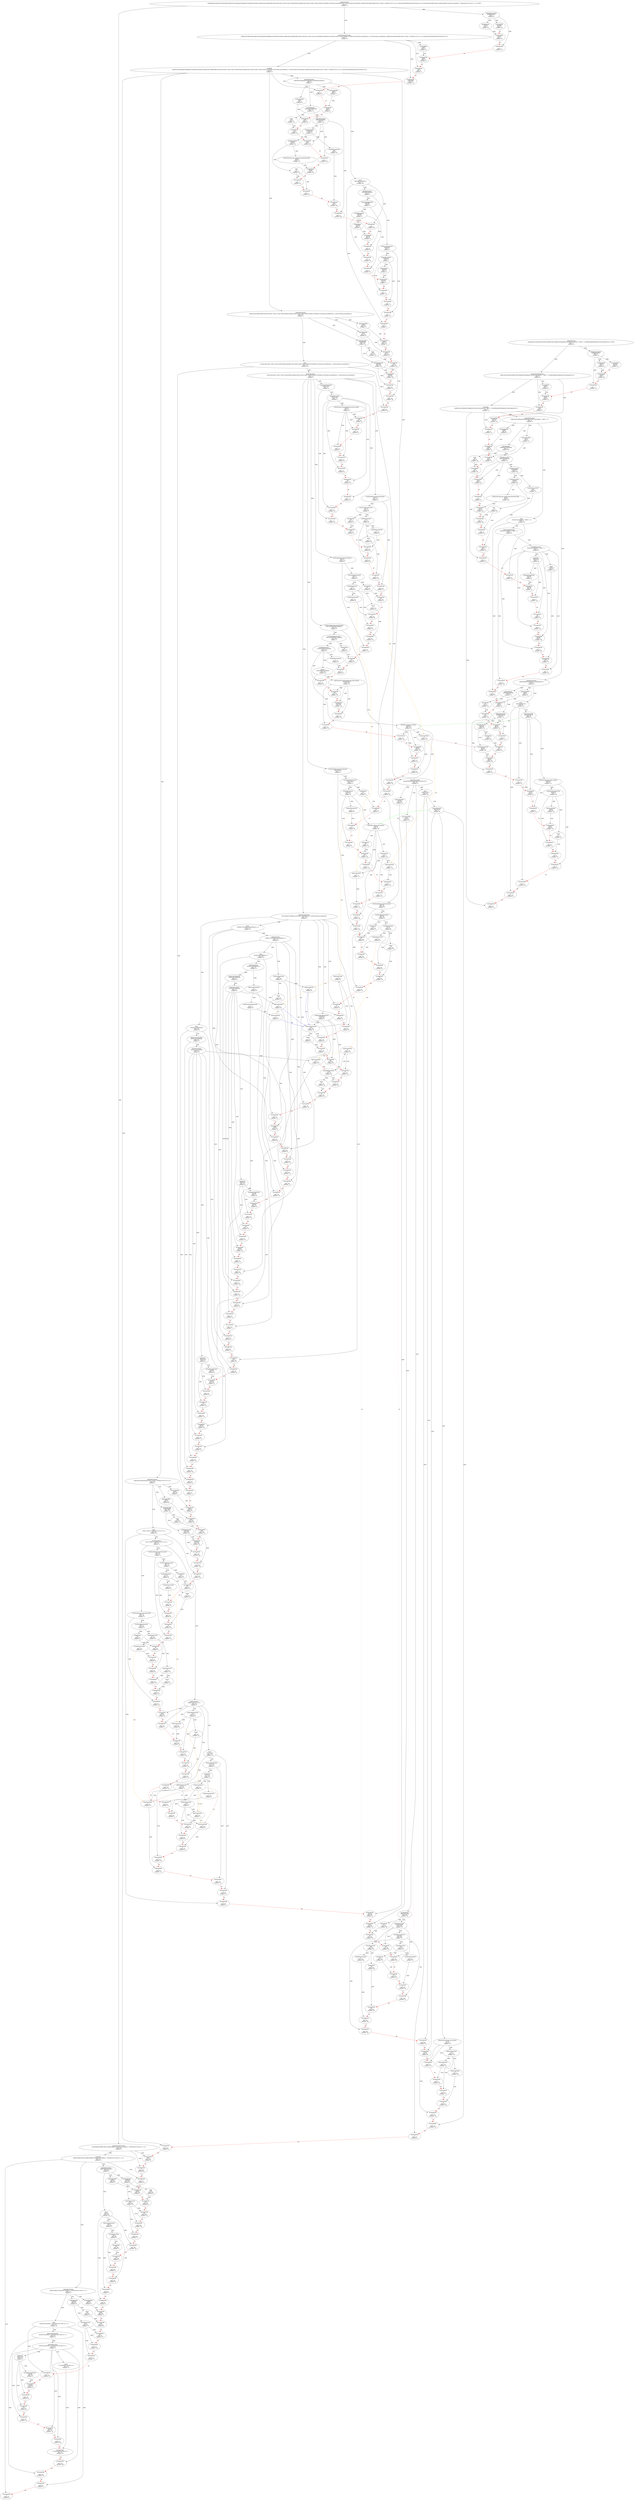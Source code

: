 digraph G {
100000[label="compilationUnit\n packagetesters;publicclassCallGraphs{publicstaticvoidmain(String[]args){doStuff();testmain();}publicstaticvoiddoStuff(){newA().foo();intx=5;inty=5;intz=newGetValue().getInt(x);inta=foo(x,y);intb=20;if(a>0&&b>0){while(a>0){System.out.println(a);a--;}}else{System.out.println(b);}}publicstaticvoidtestmain(){intx=10;inty=-4;while(x>0){x=x+x+y;}}privatestaticintfoo(inta,intb){return(a+b);}}classA{publicvoidfoo(){bar();}publicvoidbar(){System.out.println(<''>External foo of class A<''>);}}<EOF>\n (line: 1)\n (charpos: 0) "]
100011[label="packageDeclaration\n packagetesters;\n (line: 1)\n (charpos: 0) "]
100022[label="terminalNode\n package\n (line: 1)\n (charpos: 0) "]
100023[label="packageName\n testers\n (line: 1)\n (charpos: 8) "]
100034[label="terminalNode\n testers\n (line: 1)\n (charpos: 8) "]
100025[label="terminalNode\n ;\n (line: 1)\n (charpos: 15) "]
100016[label="normalClassDeclaration\n publicclassCallGraphs{publicstaticvoidmain(String[]args){doStuff();testmain();}publicstaticvoiddoStuff(){newA().foo();intx=5;inty=5;intz=newGetValue().getInt(x);inta=foo(x,y);intb=20;if(a>0&&b>0){while(a>0){System.out.println(a);a--;}}else{System.out.println(b);}}publicstaticvoidtestmain(){intx=10;inty=-4;while(x>0){x=x+x+y;}}privatestaticintfoo(inta,intb){return(a+b);}}\n (line: 3)\n (charpos: 0) "]
100027[label="classModifier\n public\n (line: 3)\n (charpos: 0) "]
100038[label="terminalNode\n public\n (line: 3)\n (charpos: 0) "]
100029[label="terminalNode\n class\n (line: 3)\n (charpos: 7) "]
1000210[label="terminalNode\n CallGraphs\n (line: 3)\n (charpos: 13) "]
1000211[label="classBody\n {publicstaticvoidmain(String[]args){doStuff();testmain();}publicstaticvoiddoStuff(){newA().foo();intx=5;inty=5;intz=newGetValue().getInt(x);inta=foo(x,y);intb=20;if(a>0&&b>0){while(a>0){System.out.println(a);a--;}}else{System.out.println(b);}}publicstaticvoidtestmain(){intx=10;inty=-4;while(x>0){x=x+x+y;}}privatestaticintfoo(inta,intb){return(a+b);}}\n (line: 4)\n (charpos: 0) "]
1000312[label="terminalNode\n {\n (line: 4)\n (charpos: 0) "]
1000313[label="methodDeclaration\n publicstaticvoidmain(String[]args){doStuff();testmain();}\n (line: 5)\n (charpos: 1) "]
1000414[label="methodModifier\n public\n (line: 5)\n (charpos: 1) "]
1000515[label="terminalNode\n public\n (line: 5)\n (charpos: 1) "]
1000416[label="methodModifier\n static\n (line: 5)\n (charpos: 8) "]
1000517[label="terminalNode\n static\n (line: 5)\n (charpos: 8) "]
1000418[label="methodHeader\n voidmain(String[]args)\n (line: 5)\n (charpos: 15) "]
1000519[label="result\n void\n (line: 5)\n (charpos: 15) "]
1000620[label="terminalNode\n void\n (line: 5)\n (charpos: 15) "]
1000521[label="methodDeclarator\n main(String[]args)\n (line: 5)\n (charpos: 20) "]
1000622[label="terminalNode\n main\n (line: 5)\n (charpos: 20) "]
1000623[label="terminalNode\n (\n (line: 5)\n (charpos: 24) "]
1000624[label="formalParameter\n String[]args\n (line: 5)\n (charpos: 25) "]
1000725[label="unannArrayType\n String[]\n (line: 5)\n (charpos: 25) "]
1000826[label="unannClassType_lfno_unannClassOrInterfaceType\n String\n (line: 5)\n (charpos: 25) "]
1000927[label="terminalNode\n String\n (line: 5)\n (charpos: 25) "]
1000828[label="dims\n []\n (line: 5)\n (charpos: 31) "]
1000929[label="terminalNode\n [\n (line: 5)\n (charpos: 31) "]
1000930[label="terminalNode\n ]\n (line: 5)\n (charpos: 32) "]
1000731[label="variableDeclaratorId\n args\n (line: 5)\n (charpos: 34) "]
1000832[label="terminalNode\n args\n (line: 5)\n (charpos: 34) "]
1000633[label="terminalNode\n )\n (line: 5)\n (charpos: 38) "]
1000434[label="block\n {doStuff();testmain();}\n (line: 5)\n (charpos: 40) "]
1000535[label="terminalNode\n {\n (line: 5)\n (charpos: 40) "]
1000536[label="blockStatements\n doStuff();testmain();\n (line: 6)\n (charpos: 2) "]
1000637[label="expressionStatement\n doStuff();\n (line: 6)\n (charpos: 2) "]
1000738[label="methodInvocation\n doStuff()\n (line: 6)\n (charpos: 2) "]
1000839[label="methodName\n doStuff\n (line: 6)\n (charpos: 2) "]
1000940[label="terminalNode\n doStuff\n (line: 6)\n (charpos: 2) "]
1000841[label="terminalNode\n (\n (line: 6)\n (charpos: 9) "]
1000842[label="terminalNode\n )\n (line: 6)\n (charpos: 10) "]
1000743[label="terminalNode\n ;\n (line: 6)\n (charpos: 11) "]
1000644[label="expressionStatement\n testmain();\n (line: 7)\n (charpos: 2) "]
1000745[label="methodInvocation\n testmain()\n (line: 7)\n (charpos: 2) "]
1000846[label="methodName\n testmain\n (line: 7)\n (charpos: 2) "]
1000947[label="terminalNode\n testmain\n (line: 7)\n (charpos: 2) "]
1000848[label="terminalNode\n (\n (line: 7)\n (charpos: 10) "]
1000849[label="terminalNode\n )\n (line: 7)\n (charpos: 11) "]
1000750[label="terminalNode\n ;\n (line: 7)\n (charpos: 12) "]
1000551[label="terminalNode\n }\n (line: 8)\n (charpos: 1) "]
1000352[label="methodDeclaration\n publicstaticvoiddoStuff(){newA().foo();intx=5;inty=5;intz=newGetValue().getInt(x);inta=foo(x,y);intb=20;if(a>0&&b>0){while(a>0){System.out.println(a);a--;}}else{System.out.println(b);}}\n (line: 10)\n (charpos: 1) "]
1000453[label="methodModifier\n public\n (line: 10)\n (charpos: 1) "]
1000554[label="terminalNode\n public\n (line: 10)\n (charpos: 1) "]
1000455[label="methodModifier\n static\n (line: 10)\n (charpos: 8) "]
1000556[label="terminalNode\n static\n (line: 10)\n (charpos: 8) "]
1000457[label="methodHeader\n voiddoStuff()\n (line: 10)\n (charpos: 15) "]
1000558[label="result\n void\n (line: 10)\n (charpos: 15) "]
1000659[label="terminalNode\n void\n (line: 10)\n (charpos: 15) "]
1000560[label="methodDeclarator\n doStuff()\n (line: 10)\n (charpos: 20) "]
1000661[label="terminalNode\n doStuff\n (line: 10)\n (charpos: 20) "]
1000662[label="terminalNode\n (\n (line: 10)\n (charpos: 27) "]
1000663[label="terminalNode\n )\n (line: 10)\n (charpos: 28) "]
1000464[label="block\n {newA().foo();intx=5;inty=5;intz=newGetValue().getInt(x);inta=foo(x,y);intb=20;if(a>0&&b>0){while(a>0){System.out.println(a);a--;}}else{System.out.println(b);}}\n (line: 10)\n (charpos: 30) "]
1000565[label="terminalNode\n {\n (line: 10)\n (charpos: 30) "]
1000566[label="blockStatements\n newA().foo();intx=5;inty=5;intz=newGetValue().getInt(x);inta=foo(x,y);intb=20;if(a>0&&b>0){while(a>0){System.out.println(a);a--;}}else{System.out.println(b);}\n (line: 11)\n (charpos: 2) "]
1000667[label="expressionStatement\n newA().foo();\n (line: 11)\n (charpos: 2) "]
1000768[label="methodInvocation\n newA().foo()\n (line: 11)\n (charpos: 2) "]
1000869[label="classInstanceCreationExpression_lfno_primary\n newA()\n (line: 11)\n (charpos: 2) "]
1000970[label="terminalNode\n new\n (line: 11)\n (charpos: 2) "]
1000971[label="terminalNode\n A\n (line: 11)\n (charpos: 6) "]
1000972[label="terminalNode\n (\n (line: 11)\n (charpos: 7) "]
1000973[label="terminalNode\n )\n (line: 11)\n (charpos: 8) "]
1000874[label="terminalNode\n .\n (line: 11)\n (charpos: 9) "]
1000875[label="terminalNode\n foo\n (line: 11)\n (charpos: 10) "]
1000876[label="terminalNode\n (\n (line: 11)\n (charpos: 13) "]
1000877[label="terminalNode\n )\n (line: 11)\n (charpos: 14) "]
1000778[label="terminalNode\n ;\n (line: 11)\n (charpos: 15) "]
1000679[label="localVariableDeclarationStatement\n intx=5;\n (line: 13)\n (charpos: 2) "]
1000780[label="localVariableDeclaration\n intx=5\n (line: 13)\n (charpos: 2) "]
1000881[label="integralType\n int\n (line: 13)\n (charpos: 2) "]
1000982[label="terminalNode\n int\n (line: 13)\n (charpos: 2) "]
1000883[label="variableDeclarator\n x=5\n (line: 13)\n (charpos: 6) "]
1000984[label="variableDeclaratorId\n x\n (line: 13)\n (charpos: 6) "]
10001085[label="terminalNode\n x\n (line: 13)\n (charpos: 6) "]
1000986[label="terminalNode\n =\n (line: 13)\n (charpos: 8) "]
1000987[label="literal\n 5\n (line: 13)\n (charpos: 10) "]
10001088[label="terminalNode\n 5\n (line: 13)\n (charpos: 10) "]
1000789[label="terminalNode\n ;\n (line: 13)\n (charpos: 11) "]
1000690[label="localVariableDeclarationStatement\n inty=5;\n (line: 14)\n (charpos: 2) "]
1000791[label="localVariableDeclaration\n inty=5\n (line: 14)\n (charpos: 2) "]
1000892[label="integralType\n int\n (line: 14)\n (charpos: 2) "]
1000993[label="terminalNode\n int\n (line: 14)\n (charpos: 2) "]
1000894[label="variableDeclarator\n y=5\n (line: 14)\n (charpos: 6) "]
1000995[label="variableDeclaratorId\n y\n (line: 14)\n (charpos: 6) "]
10001096[label="terminalNode\n y\n (line: 14)\n (charpos: 6) "]
1000997[label="terminalNode\n =\n (line: 14)\n (charpos: 8) "]
1000998[label="literal\n 5\n (line: 14)\n (charpos: 10) "]
10001099[label="terminalNode\n 5\n (line: 14)\n (charpos: 10) "]
10007100[label="terminalNode\n ;\n (line: 14)\n (charpos: 11) "]
10006101[label="localVariableDeclarationStatement\n intz=newGetValue().getInt(x);\n (line: 15)\n (charpos: 2) "]
10007102[label="localVariableDeclaration\n intz=newGetValue().getInt(x)\n (line: 15)\n (charpos: 2) "]
10008103[label="integralType\n int\n (line: 15)\n (charpos: 2) "]
10009104[label="terminalNode\n int\n (line: 15)\n (charpos: 2) "]
10008105[label="variableDeclarator\n z=newGetValue().getInt(x)\n (line: 15)\n (charpos: 6) "]
10009106[label="variableDeclaratorId\n z\n (line: 15)\n (charpos: 6) "]
100010107[label="terminalNode\n z\n (line: 15)\n (charpos: 6) "]
10009108[label="terminalNode\n =\n (line: 15)\n (charpos: 8) "]
10009109[label="primary\n newGetValue().getInt(x)\n (line: 15)\n (charpos: 10) "]
100010110[label="classInstanceCreationExpression_lfno_primary\n newGetValue()\n (line: 15)\n (charpos: 10) "]
100011111[label="terminalNode\n new\n (line: 15)\n (charpos: 10) "]
100011112[label="terminalNode\n GetValue\n (line: 15)\n (charpos: 14) "]
100011113[label="terminalNode\n (\n (line: 15)\n (charpos: 22) "]
100011114[label="terminalNode\n )\n (line: 15)\n (charpos: 23) "]
100010115[label="methodInvocation_lf_primary\n .getInt(x)\n (line: 15)\n (charpos: 24) "]
100011116[label="terminalNode\n .\n (line: 15)\n (charpos: 24) "]
100011117[label="terminalNode\n getInt\n (line: 15)\n (charpos: 25) "]
100011118[label="terminalNode\n (\n (line: 15)\n (charpos: 31) "]
100011119[label="expressionName\n x\n (line: 15)\n (charpos: 32) "]
100012120[label="terminalNode\n x\n (line: 15)\n (charpos: 32) "]
100011121[label="terminalNode\n )\n (line: 15)\n (charpos: 33) "]
10007122[label="terminalNode\n ;\n (line: 15)\n (charpos: 34) "]
10006123[label="localVariableDeclarationStatement\n inta=foo(x,y);\n (line: 17)\n (charpos: 2) "]
10007124[label="localVariableDeclaration\n inta=foo(x,y)\n (line: 17)\n (charpos: 2) "]
10008125[label="integralType\n int\n (line: 17)\n (charpos: 2) "]
10009126[label="terminalNode\n int\n (line: 17)\n (charpos: 2) "]
10008127[label="variableDeclarator\n a=foo(x,y)\n (line: 17)\n (charpos: 6) "]
10009128[label="variableDeclaratorId\n a\n (line: 17)\n (charpos: 6) "]
100010129[label="terminalNode\n a\n (line: 17)\n (charpos: 6) "]
10009130[label="terminalNode\n =\n (line: 17)\n (charpos: 8) "]
10009131[label="methodInvocation_lfno_primary\n foo(x,y)\n (line: 17)\n (charpos: 10) "]
100010132[label="methodName\n foo\n (line: 17)\n (charpos: 10) "]
100011133[label="terminalNode\n foo\n (line: 17)\n (charpos: 10) "]
100010134[label="terminalNode\n (\n (line: 17)\n (charpos: 13) "]
100010135[label="argumentList\n x,y\n (line: 17)\n (charpos: 14) "]
100011136[label="expressionName\n x\n (line: 17)\n (charpos: 14) "]
100012137[label="terminalNode\n x\n (line: 17)\n (charpos: 14) "]
100011138[label="terminalNode\n ,\n (line: 17)\n (charpos: 15) "]
100011139[label="expressionName\n y\n (line: 17)\n (charpos: 17) "]
100012140[label="terminalNode\n y\n (line: 17)\n (charpos: 17) "]
100010141[label="terminalNode\n )\n (line: 17)\n (charpos: 18) "]
10007142[label="terminalNode\n ;\n (line: 17)\n (charpos: 19) "]
10006143[label="localVariableDeclarationStatement\n intb=20;\n (line: 18)\n (charpos: 2) "]
10007144[label="localVariableDeclaration\n intb=20\n (line: 18)\n (charpos: 2) "]
10008145[label="integralType\n int\n (line: 18)\n (charpos: 2) "]
10009146[label="terminalNode\n int\n (line: 18)\n (charpos: 2) "]
10008147[label="variableDeclarator\n b=20\n (line: 18)\n (charpos: 6) "]
10009148[label="variableDeclaratorId\n b\n (line: 18)\n (charpos: 6) "]
100010149[label="terminalNode\n b\n (line: 18)\n (charpos: 6) "]
10009150[label="terminalNode\n =\n (line: 18)\n (charpos: 8) "]
10009151[label="literal\n 20\n (line: 18)\n (charpos: 10) "]
100010152[label="terminalNode\n 20\n (line: 18)\n (charpos: 10) "]
10007153[label="terminalNode\n ;\n (line: 18)\n (charpos: 12) "]
10006154[label="ifThenElseStatement\n if(a>0&&b>0){while(a>0){System.out.println(a);a--;}}else{System.out.println(b);}\n (line: 19)\n (charpos: 2) "]
10007155[label="terminalNode\n if\n (line: 19)\n (charpos: 2) "]
10007156[label="terminalNode\n (\n (line: 19)\n (charpos: 4) "]
10007157[label="conditionalAndExpression\n a>0&&b>0\n (line: 19)\n (charpos: 5) "]
10008158[label="relationalExpression\n a>0\n (line: 19)\n (charpos: 5) "]
10009159[label="expressionName\n a\n (line: 19)\n (charpos: 5) "]
100010160[label="terminalNode\n a\n (line: 19)\n (charpos: 5) "]
10009161[label="terminalNode\n >\n (line: 19)\n (charpos: 6) "]
10009162[label="literal\n 0\n (line: 19)\n (charpos: 7) "]
100010163[label="terminalNode\n 0\n (line: 19)\n (charpos: 7) "]
10008164[label="terminalNode\n &&\n (line: 19)\n (charpos: 9) "]
10008165[label="relationalExpression\n b>0\n (line: 19)\n (charpos: 12) "]
10009166[label="expressionName\n b\n (line: 19)\n (charpos: 12) "]
100010167[label="terminalNode\n b\n (line: 19)\n (charpos: 12) "]
10009168[label="terminalNode\n >\n (line: 19)\n (charpos: 13) "]
10009169[label="literal\n 0\n (line: 19)\n (charpos: 14) "]
100010170[label="terminalNode\n 0\n (line: 19)\n (charpos: 14) "]
10007171[label="terminalNode\n )\n (line: 19)\n (charpos: 15) "]
10007172[label="block\n {while(a>0){System.out.println(a);a--;}}\n (line: 19)\n (charpos: 17) "]
10008173[label="terminalNode\n {\n (line: 19)\n (charpos: 17) "]
10008174[label="whileStatement\n while(a>0){System.out.println(a);a--;}\n (line: 20)\n (charpos: 3) "]
10009175[label="terminalNode\n while\n (line: 20)\n (charpos: 3) "]
10009176[label="terminalNode\n (\n (line: 20)\n (charpos: 8) "]
10009177[label="relationalExpression\n a>0\n (line: 20)\n (charpos: 9) "]
100010178[label="expressionName\n a\n (line: 20)\n (charpos: 9) "]
100011179[label="terminalNode\n a\n (line: 20)\n (charpos: 9) "]
100010180[label="terminalNode\n >\n (line: 20)\n (charpos: 10) "]
100010181[label="literal\n 0\n (line: 20)\n (charpos: 11) "]
100011182[label="terminalNode\n 0\n (line: 20)\n (charpos: 11) "]
10009183[label="terminalNode\n )\n (line: 20)\n (charpos: 12) "]
10009184[label="block\n {System.out.println(a);a--;}\n (line: 20)\n (charpos: 13) "]
100010185[label="terminalNode\n {\n (line: 20)\n (charpos: 13) "]
100010186[label="blockStatements\n System.out.println(a);a--;\n (line: 21)\n (charpos: 4) "]
100011187[label="expressionStatement\n System.out.println(a);\n (line: 21)\n (charpos: 4) "]
100012188[label="methodInvocation\n System.out.println(a)\n (line: 21)\n (charpos: 4) "]
100013189[label="typeName\n System.out\n (line: 21)\n (charpos: 4) "]
100014190[label="packageOrTypeName\n System\n (line: 21)\n (charpos: 4) "]
100015191[label="terminalNode\n System\n (line: 21)\n (charpos: 4) "]
100014192[label="terminalNode\n .\n (line: 21)\n (charpos: 10) "]
100014193[label="terminalNode\n out\n (line: 21)\n (charpos: 11) "]
100013194[label="terminalNode\n .\n (line: 21)\n (charpos: 14) "]
100013195[label="terminalNode\n println\n (line: 21)\n (charpos: 15) "]
100013196[label="terminalNode\n (\n (line: 21)\n (charpos: 22) "]
100013197[label="expressionName\n a\n (line: 21)\n (charpos: 23) "]
100014198[label="terminalNode\n a\n (line: 21)\n (charpos: 23) "]
100013199[label="terminalNode\n )\n (line: 21)\n (charpos: 24) "]
100012200[label="terminalNode\n ;\n (line: 21)\n (charpos: 25) "]
100011201[label="expressionStatement\n a--;\n (line: 22)\n (charpos: 4) "]
100012202[label="postDecrementExpression\n a--\n (line: 22)\n (charpos: 4) "]
100013203[label="expressionName\n a\n (line: 22)\n (charpos: 4) "]
100014204[label="terminalNode\n a\n (line: 22)\n (charpos: 4) "]
100013205[label="terminalNode\n --\n (line: 22)\n (charpos: 5) "]
100012206[label="terminalNode\n ;\n (line: 22)\n (charpos: 7) "]
100010207[label="terminalNode\n }\n (line: 23)\n (charpos: 3) "]
10008208[label="terminalNode\n }\n (line: 24)\n (charpos: 2) "]
10007209[label="terminalNode\n else\n (line: 24)\n (charpos: 4) "]
10007210[label="block\n {System.out.println(b);}\n (line: 24)\n (charpos: 9) "]
10008211[label="terminalNode\n {\n (line: 24)\n (charpos: 9) "]
10008212[label="expressionStatement\n System.out.println(b);\n (line: 25)\n (charpos: 3) "]
10009213[label="methodInvocation\n System.out.println(b)\n (line: 25)\n (charpos: 3) "]
100010214[label="typeName\n System.out\n (line: 25)\n (charpos: 3) "]
100011215[label="packageOrTypeName\n System\n (line: 25)\n (charpos: 3) "]
100012216[label="terminalNode\n System\n (line: 25)\n (charpos: 3) "]
100011217[label="terminalNode\n .\n (line: 25)\n (charpos: 9) "]
100011218[label="terminalNode\n out\n (line: 25)\n (charpos: 10) "]
100010219[label="terminalNode\n .\n (line: 25)\n (charpos: 13) "]
100010220[label="terminalNode\n println\n (line: 25)\n (charpos: 14) "]
100010221[label="terminalNode\n (\n (line: 25)\n (charpos: 21) "]
100010222[label="expressionName\n b\n (line: 25)\n (charpos: 22) "]
100011223[label="terminalNode\n b\n (line: 25)\n (charpos: 22) "]
100010224[label="terminalNode\n )\n (line: 25)\n (charpos: 23) "]
10009225[label="terminalNode\n ;\n (line: 25)\n (charpos: 24) "]
10008226[label="terminalNode\n }\n (line: 26)\n (charpos: 2) "]
10005227[label="terminalNode\n }\n (line: 27)\n (charpos: 1) "]
10003228[label="methodDeclaration\n publicstaticvoidtestmain(){intx=10;inty=-4;while(x>0){x=x+x+y;}}\n (line: 29)\n (charpos: 1) "]
10004229[label="methodModifier\n public\n (line: 29)\n (charpos: 1) "]
10005230[label="terminalNode\n public\n (line: 29)\n (charpos: 1) "]
10004231[label="methodModifier\n static\n (line: 29)\n (charpos: 8) "]
10005232[label="terminalNode\n static\n (line: 29)\n (charpos: 8) "]
10004233[label="methodHeader\n voidtestmain()\n (line: 29)\n (charpos: 15) "]
10005234[label="result\n void\n (line: 29)\n (charpos: 15) "]
10006235[label="terminalNode\n void\n (line: 29)\n (charpos: 15) "]
10005236[label="methodDeclarator\n testmain()\n (line: 29)\n (charpos: 20) "]
10006237[label="terminalNode\n testmain\n (line: 29)\n (charpos: 20) "]
10006238[label="terminalNode\n (\n (line: 29)\n (charpos: 28) "]
10006239[label="terminalNode\n )\n (line: 29)\n (charpos: 29) "]
10004240[label="block\n {intx=10;inty=-4;while(x>0){x=x+x+y;}}\n (line: 29)\n (charpos: 31) "]
10005241[label="terminalNode\n {\n (line: 29)\n (charpos: 31) "]
10005242[label="blockStatements\n intx=10;inty=-4;while(x>0){x=x+x+y;}\n (line: 31)\n (charpos: 2) "]
10006243[label="localVariableDeclarationStatement\n intx=10;\n (line: 31)\n (charpos: 2) "]
10007244[label="localVariableDeclaration\n intx=10\n (line: 31)\n (charpos: 2) "]
10008245[label="integralType\n int\n (line: 31)\n (charpos: 2) "]
10009246[label="terminalNode\n int\n (line: 31)\n (charpos: 2) "]
10008247[label="variableDeclarator\n x=10\n (line: 31)\n (charpos: 6) "]
10009248[label="variableDeclaratorId\n x\n (line: 31)\n (charpos: 6) "]
100010249[label="terminalNode\n x\n (line: 31)\n (charpos: 6) "]
10009250[label="terminalNode\n =\n (line: 31)\n (charpos: 8) "]
10009251[label="literal\n 10\n (line: 31)\n (charpos: 10) "]
100010252[label="terminalNode\n 10\n (line: 31)\n (charpos: 10) "]
10007253[label="terminalNode\n ;\n (line: 31)\n (charpos: 12) "]
10006254[label="localVariableDeclarationStatement\n inty=-4;\n (line: 32)\n (charpos: 2) "]
10007255[label="localVariableDeclaration\n inty=-4\n (line: 32)\n (charpos: 2) "]
10008256[label="integralType\n int\n (line: 32)\n (charpos: 2) "]
10009257[label="terminalNode\n int\n (line: 32)\n (charpos: 2) "]
10008258[label="variableDeclarator\n y=-4\n (line: 32)\n (charpos: 6) "]
10009259[label="variableDeclaratorId\n y\n (line: 32)\n (charpos: 6) "]
100010260[label="terminalNode\n y\n (line: 32)\n (charpos: 6) "]
10009261[label="terminalNode\n =\n (line: 32)\n (charpos: 8) "]
10009262[label="unaryExpression\n -4\n (line: 32)\n (charpos: 10) "]
100010263[label="terminalNode\n -\n (line: 32)\n (charpos: 10) "]
100010264[label="literal\n 4\n (line: 32)\n (charpos: 11) "]
100011265[label="terminalNode\n 4\n (line: 32)\n (charpos: 11) "]
10007266[label="terminalNode\n ;\n (line: 32)\n (charpos: 12) "]
10006267[label="whileStatement\n while(x>0){x=x+x+y;}\n (line: 34)\n (charpos: 2) "]
10007268[label="terminalNode\n while\n (line: 34)\n (charpos: 2) "]
10007269[label="terminalNode\n (\n (line: 34)\n (charpos: 7) "]
10007270[label="relationalExpression\n x>0\n (line: 34)\n (charpos: 8) "]
10008271[label="expressionName\n x\n (line: 34)\n (charpos: 8) "]
10009272[label="terminalNode\n x\n (line: 34)\n (charpos: 8) "]
10008273[label="terminalNode\n >\n (line: 34)\n (charpos: 10) "]
10008274[label="literal\n 0\n (line: 34)\n (charpos: 12) "]
10009275[label="terminalNode\n 0\n (line: 34)\n (charpos: 12) "]
10007276[label="terminalNode\n )\n (line: 34)\n (charpos: 13) "]
10007277[label="block\n {x=x+x+y;}\n (line: 34)\n (charpos: 15) "]
10008278[label="terminalNode\n {\n (line: 34)\n (charpos: 15) "]
10008279[label="expressionStatement\n x=x+x+y;\n (line: 35)\n (charpos: 3) "]
10009280[label="assignment\n x=x+x+y\n (line: 35)\n (charpos: 3) "]
100010281[label="expressionName\n x\n (line: 35)\n (charpos: 3) "]
100011282[label="terminalNode\n x\n (line: 35)\n (charpos: 3) "]
100010283[label="assignmentOperator\n =\n (line: 35)\n (charpos: 5) "]
100011284[label="terminalNode\n =\n (line: 35)\n (charpos: 5) "]
100010285[label="additiveExpression\n x+x+y\n (line: 35)\n (charpos: 7) "]
100011286[label="additiveExpression\n x+x\n (line: 35)\n (charpos: 7) "]
100012287[label="expressionName\n x\n (line: 35)\n (charpos: 7) "]
100013288[label="terminalNode\n x\n (line: 35)\n (charpos: 7) "]
100012289[label="terminalNode\n +\n (line: 35)\n (charpos: 8) "]
100012290[label="expressionName\n x\n (line: 35)\n (charpos: 9) "]
100013291[label="terminalNode\n x\n (line: 35)\n (charpos: 9) "]
100011292[label="terminalNode\n +\n (line: 35)\n (charpos: 10) "]
100011293[label="expressionName\n y\n (line: 35)\n (charpos: 11) "]
100012294[label="terminalNode\n y\n (line: 35)\n (charpos: 11) "]
10009295[label="terminalNode\n ;\n (line: 35)\n (charpos: 12) "]
10008296[label="terminalNode\n }\n (line: 36)\n (charpos: 2) "]
10005297[label="terminalNode\n }\n (line: 38)\n (charpos: 1) "]
10003298[label="methodDeclaration\n privatestaticintfoo(inta,intb){return(a+b);}\n (line: 40)\n (charpos: 4) "]
10004299[label="methodModifier\n private\n (line: 40)\n (charpos: 4) "]
10005300[label="terminalNode\n private\n (line: 40)\n (charpos: 4) "]
10004301[label="methodModifier\n static\n (line: 40)\n (charpos: 12) "]
10005302[label="terminalNode\n static\n (line: 40)\n (charpos: 12) "]
10004303[label="methodHeader\n intfoo(inta,intb)\n (line: 40)\n (charpos: 19) "]
10005304[label="integralType\n int\n (line: 40)\n (charpos: 19) "]
10006305[label="terminalNode\n int\n (line: 40)\n (charpos: 19) "]
10005306[label="methodDeclarator\n foo(inta,intb)\n (line: 40)\n (charpos: 23) "]
10006307[label="terminalNode\n foo\n (line: 40)\n (charpos: 23) "]
10006308[label="terminalNode\n (\n (line: 40)\n (charpos: 26) "]
10006309[label="formalParameterList\n inta,intb\n (line: 40)\n (charpos: 27) "]
10007310[label="formalParameter\n inta\n (line: 40)\n (charpos: 27) "]
10008311[label="integralType\n int\n (line: 40)\n (charpos: 27) "]
10009312[label="terminalNode\n int\n (line: 40)\n (charpos: 27) "]
10008313[label="variableDeclaratorId\n a\n (line: 40)\n (charpos: 31) "]
10009314[label="terminalNode\n a\n (line: 40)\n (charpos: 31) "]
10007315[label="terminalNode\n ,\n (line: 40)\n (charpos: 32) "]
10007316[label="formalParameter\n intb\n (line: 40)\n (charpos: 34) "]
10008317[label="integralType\n int\n (line: 40)\n (charpos: 34) "]
10009318[label="terminalNode\n int\n (line: 40)\n (charpos: 34) "]
10008319[label="variableDeclaratorId\n b\n (line: 40)\n (charpos: 38) "]
10009320[label="terminalNode\n b\n (line: 40)\n (charpos: 38) "]
10006321[label="terminalNode\n )\n (line: 40)\n (charpos: 39) "]
10004322[label="block\n {return(a+b);}\n (line: 40)\n (charpos: 41) "]
10005323[label="terminalNode\n {\n (line: 40)\n (charpos: 41) "]
10005324[label="returnStatement\n return(a+b);\n (line: 41)\n (charpos: 8) "]
10006325[label="terminalNode\n return\n (line: 41)\n (charpos: 8) "]
10006326[label="primaryNoNewArray_lfno_primary\n (a+b)\n (line: 41)\n (charpos: 15) "]
10007327[label="terminalNode\n (\n (line: 41)\n (charpos: 15) "]
10007328[label="additiveExpression\n a+b\n (line: 41)\n (charpos: 16) "]
10008329[label="expressionName\n a\n (line: 41)\n (charpos: 16) "]
10009330[label="terminalNode\n a\n (line: 41)\n (charpos: 16) "]
10008331[label="terminalNode\n +\n (line: 41)\n (charpos: 17) "]
10008332[label="expressionName\n b\n (line: 41)\n (charpos: 18) "]
10009333[label="terminalNode\n b\n (line: 41)\n (charpos: 18) "]
10007334[label="terminalNode\n )\n (line: 41)\n (charpos: 19) "]
10006335[label="terminalNode\n ;\n (line: 41)\n (charpos: 20) "]
10005336[label="terminalNode\n }\n (line: 42)\n (charpos: 4) "]
10003337[label="terminalNode\n }\n (line: 44)\n (charpos: 0) "]
10001338[label="normalClassDeclaration\n classA{publicvoidfoo(){bar();}publicvoidbar(){System.out.println(<''>External foo of class A<''>);}}\n (line: 46)\n (charpos: 0) "]
10002339[label="terminalNode\n class\n (line: 46)\n (charpos: 0) "]
10002340[label="terminalNode\n A\n (line: 46)\n (charpos: 6) "]
10002341[label="classBody\n {publicvoidfoo(){bar();}publicvoidbar(){System.out.println(<''>External foo of class A<''>);}}\n (line: 47)\n (charpos: 0) "]
10003342[label="terminalNode\n {\n (line: 47)\n (charpos: 0) "]
10003343[label="methodDeclaration\n publicvoidfoo(){bar();}\n (line: 48)\n (charpos: 1) "]
10004344[label="methodModifier\n public\n (line: 48)\n (charpos: 1) "]
10005345[label="terminalNode\n public\n (line: 48)\n (charpos: 1) "]
10004346[label="methodHeader\n voidfoo()\n (line: 48)\n (charpos: 8) "]
10005347[label="result\n void\n (line: 48)\n (charpos: 8) "]
10006348[label="terminalNode\n void\n (line: 48)\n (charpos: 8) "]
10005349[label="methodDeclarator\n foo()\n (line: 48)\n (charpos: 13) "]
10006350[label="terminalNode\n foo\n (line: 48)\n (charpos: 13) "]
10006351[label="terminalNode\n (\n (line: 48)\n (charpos: 16) "]
10006352[label="terminalNode\n )\n (line: 48)\n (charpos: 17) "]
10004353[label="block\n {bar();}\n (line: 48)\n (charpos: 19) "]
10005354[label="terminalNode\n {\n (line: 48)\n (charpos: 19) "]
10005355[label="expressionStatement\n bar();\n (line: 49)\n (charpos: 2) "]
10006356[label="methodInvocation\n bar()\n (line: 49)\n (charpos: 2) "]
10007357[label="methodName\n bar\n (line: 49)\n (charpos: 2) "]
10008358[label="terminalNode\n bar\n (line: 49)\n (charpos: 2) "]
10007359[label="terminalNode\n (\n (line: 49)\n (charpos: 5) "]
10007360[label="terminalNode\n )\n (line: 49)\n (charpos: 6) "]
10006361[label="terminalNode\n ;\n (line: 49)\n (charpos: 7) "]
10005362[label="terminalNode\n }\n (line: 50)\n (charpos: 1) "]
10003363[label="methodDeclaration\n publicvoidbar(){System.out.println(<''>External foo of class A<''>);}\n (line: 52)\n (charpos: 1) "]
10004364[label="methodModifier\n public\n (line: 52)\n (charpos: 1) "]
10005365[label="terminalNode\n public\n (line: 52)\n (charpos: 1) "]
10004366[label="methodHeader\n voidbar()\n (line: 52)\n (charpos: 8) "]
10005367[label="result\n void\n (line: 52)\n (charpos: 8) "]
10006368[label="terminalNode\n void\n (line: 52)\n (charpos: 8) "]
10005369[label="methodDeclarator\n bar()\n (line: 52)\n (charpos: 13) "]
10006370[label="terminalNode\n bar\n (line: 52)\n (charpos: 13) "]
10006371[label="terminalNode\n (\n (line: 52)\n (charpos: 16) "]
10006372[label="terminalNode\n )\n (line: 52)\n (charpos: 17) "]
10004373[label="block\n {System.out.println(<''>External foo of class A<''>);}\n (line: 52)\n (charpos: 19) "]
10005374[label="terminalNode\n {\n (line: 52)\n (charpos: 19) "]
10005375[label="expressionStatement\n System.out.println(<''>External foo of class A<''>);\n (line: 53)\n (charpos: 2) "]
10006376[label="methodInvocation\n System.out.println(<''>External foo of class A<''>)\n (line: 53)\n (charpos: 2) "]
10007377[label="typeName\n System.out\n (line: 53)\n (charpos: 2) "]
10008378[label="packageOrTypeName\n System\n (line: 53)\n (charpos: 2) "]
10009379[label="terminalNode\n System\n (line: 53)\n (charpos: 2) "]
10008380[label="terminalNode\n .\n (line: 53)\n (charpos: 8) "]
10008381[label="terminalNode\n out\n (line: 53)\n (charpos: 9) "]
10007382[label="terminalNode\n .\n (line: 53)\n (charpos: 12) "]
10007383[label="terminalNode\n println\n (line: 53)\n (charpos: 13) "]
10007384[label="terminalNode\n (\n (line: 53)\n (charpos: 20) "]
10007385[label="literal\n <''>External foo of class A<''>\n (line: 53)\n (charpos: 21) "]
10008386[label="terminalNode\n <''>External foo of class A<''>\n (line: 53)\n (charpos: 21) "]
10007387[label="terminalNode\n )\n (line: 53)\n (charpos: 46) "]
10006388[label="terminalNode\n ;\n (line: 53)\n (charpos: 47) "]
10005389[label="terminalNode\n }\n (line: 54)\n (charpos: 1) "]
10003390[label="terminalNode\n }\n (line: 55)\n (charpos: 0) "]
100000->100011 [label="child"]
100011->100022 [label="child"]
100011->100023 [label="child"]
100023->100034 [label="child"]
100011->100025 [label="child"]
100000->100016 [label="child"]
100016->100027 [label="child"]
100027->100038 [label="child"]
100016->100029 [label="child"]
100016->1000210 [label="child"]
100016->1000211 [label="child"]
1000211->1000312 [label="child"]
1000211->1000313 [label="child"]
1000313->1000414 [label="child"]
1000414->1000515 [label="child"]
1000313->1000416 [label="child"]
1000416->1000517 [label="child"]
1000313->1000418 [label="child"]
1000418->1000519 [label="child"]
1000519->1000620 [label="child"]
1000418->1000521 [label="child"]
1000521->1000622 [label="child"]
1000521->1000623 [label="child"]
1000521->1000624 [label="child"]
1000624->1000725 [label="child"]
1000725->1000826 [label="child"]
1000826->1000927 [label="child"]
1000725->1000828 [label="child"]
1000828->1000929 [label="child"]
1000828->1000930 [label="child"]
1000624->1000731 [label="child"]
1000731->1000832 [label="child"]
1000521->1000633 [label="child"]
1000313->1000434 [label="child"]
1000434->1000535 [label="child"]
1000434->1000536 [label="child"]
1000536->1000637 [label="child"]
1000637->1000738 [label="child"]
1000738->1000839 [label="child"]
1000839->1000940 [label="child"]
1000738->1000841 [label="child"]
1000738->1000842 [label="child"]
1000637->1000743 [label="child"]
1000536->1000644 [label="child"]
1000644->1000745 [label="child"]
1000745->1000846 [label="child"]
1000846->1000947 [label="child"]
1000745->1000848 [label="child"]
1000745->1000849 [label="child"]
1000644->1000750 [label="child"]
1000434->1000551 [label="child"]
1000211->1000352 [label="child"]
1000352->1000453 [label="child"]
1000453->1000554 [label="child"]
1000352->1000455 [label="child"]
1000455->1000556 [label="child"]
1000352->1000457 [label="child"]
1000457->1000558 [label="child"]
1000558->1000659 [label="child"]
1000457->1000560 [label="child"]
1000560->1000661 [label="child"]
1000560->1000662 [label="child"]
1000560->1000663 [label="child"]
1000352->1000464 [label="child"]
1000464->1000565 [label="child"]
1000464->1000566 [label="child"]
1000566->1000667 [label="child"]
1000667->1000768 [label="child"]
1000768->1000869 [label="child"]
1000869->1000970 [label="child"]
1000869->1000971 [label="child"]
1000869->1000972 [label="child"]
1000869->1000973 [label="child"]
1000768->1000874 [label="child"]
1000768->1000875 [label="child"]
1000768->1000876 [label="child"]
1000768->1000877 [label="child"]
1000667->1000778 [label="child"]
1000566->1000679 [label="child"]
1000679->1000780 [label="child"]
1000780->1000881 [label="child"]
1000881->1000982 [label="child"]
1000780->1000883 [label="child"]
1000883->1000984 [label="child"]
1000984->10001085 [label="child"]
1000883->1000986 [label="child"]
1000883->1000987 [label="child"]
1000987->10001088 [label="child"]
1000679->1000789 [label="child"]
1000566->1000690 [label="child"]
1000690->1000791 [label="child"]
1000791->1000892 [label="child"]
1000892->1000993 [label="child"]
1000791->1000894 [label="child"]
1000894->1000995 [label="child"]
1000995->10001096 [label="child"]
1000894->1000997 [label="child"]
1000894->1000998 [label="child"]
1000998->10001099 [label="child"]
1000690->10007100 [label="child"]
1000566->10006101 [label="child"]
10006101->10007102 [label="child"]
10007102->10008103 [label="child"]
10008103->10009104 [label="child"]
10007102->10008105 [label="child"]
10008105->10009106 [label="child"]
10009106->100010107 [label="child"]
10008105->10009108 [label="child"]
10008105->10009109 [label="child"]
10009109->100010110 [label="child"]
100010110->100011111 [label="child"]
100010110->100011112 [label="child"]
100010110->100011113 [label="child"]
100010110->100011114 [label="child"]
10009109->100010115 [label="child"]
100010115->100011116 [label="child"]
100010115->100011117 [label="child"]
100010115->100011118 [label="child"]
100010115->100011119 [label="child"]
100011119->100012120 [label="child"]
100010115->100011121 [label="child"]
10006101->10007122 [label="child"]
1000566->10006123 [label="child"]
10006123->10007124 [label="child"]
10007124->10008125 [label="child"]
10008125->10009126 [label="child"]
10007124->10008127 [label="child"]
10008127->10009128 [label="child"]
10009128->100010129 [label="child"]
10008127->10009130 [label="child"]
10008127->10009131 [label="child"]
10009131->100010132 [label="child"]
100010132->100011133 [label="child"]
10009131->100010134 [label="child"]
10009131->100010135 [label="child"]
100010135->100011136 [label="child"]
100011136->100012137 [label="child"]
100010135->100011138 [label="child"]
100010135->100011139 [label="child"]
100011139->100012140 [label="child"]
10009131->100010141 [label="child"]
10006123->10007142 [label="child"]
1000566->10006143 [label="child"]
10006143->10007144 [label="child"]
10007144->10008145 [label="child"]
10008145->10009146 [label="child"]
10007144->10008147 [label="child"]
10008147->10009148 [label="child"]
10009148->100010149 [label="child"]
10008147->10009150 [label="child"]
10008147->10009151 [label="child"]
10009151->100010152 [label="child"]
10006143->10007153 [label="child"]
1000566->10006154 [label="child"]
10006154->10007155 [label="child"]
10006154->10007156 [label="child"]
10006154->10007157 [label="child"]
10007157->10008158 [label="child"]
10008158->10009159 [label="child"]
10009159->100010160 [label="child"]
10008158->10009161 [label="child"]
10008158->10009162 [label="child"]
10009162->100010163 [label="child"]
10007157->10008164 [label="child"]
10007157->10008165 [label="child"]
10008165->10009166 [label="child"]
10009166->100010167 [label="child"]
10008165->10009168 [label="child"]
10008165->10009169 [label="child"]
10009169->100010170 [label="child"]
10006154->10007171 [label="child"]
10006154->10007172 [label="child"]
10007172->10008173 [label="child"]
10007172->10008174 [label="child"]
10008174->10009175 [label="child"]
10008174->10009176 [label="child"]
10008174->10009177 [label="child"]
10009177->100010178 [label="child"]
100010178->100011179 [label="child"]
10009177->100010180 [label="child"]
10009177->100010181 [label="child"]
100010181->100011182 [label="child"]
10008174->10009183 [label="child"]
10008174->10009184 [label="child"]
10009184->100010185 [label="child"]
10009184->100010186 [label="child"]
100010186->100011187 [label="child"]
100011187->100012188 [label="child"]
100012188->100013189 [label="child"]
100013189->100014190 [label="child"]
100014190->100015191 [label="child"]
100013189->100014192 [label="child"]
100013189->100014193 [label="child"]
100012188->100013194 [label="child"]
100012188->100013195 [label="child"]
100012188->100013196 [label="child"]
100012188->100013197 [label="child"]
100013197->100014198 [label="child"]
100012188->100013199 [label="child"]
100011187->100012200 [label="child"]
100010186->100011201 [label="child"]
100011201->100012202 [label="child"]
100012202->100013203 [label="child"]
100013203->100014204 [label="child"]
100012202->100013205 [label="child"]
100011201->100012206 [label="child"]
10009184->100010207 [label="child"]
10007172->10008208 [label="child"]
10006154->10007209 [label="child"]
10006154->10007210 [label="child"]
10007210->10008211 [label="child"]
10007210->10008212 [label="child"]
10008212->10009213 [label="child"]
10009213->100010214 [label="child"]
100010214->100011215 [label="child"]
100011215->100012216 [label="child"]
100010214->100011217 [label="child"]
100010214->100011218 [label="child"]
10009213->100010219 [label="child"]
10009213->100010220 [label="child"]
10009213->100010221 [label="child"]
10009213->100010222 [label="child"]
100010222->100011223 [label="child"]
10009213->100010224 [label="child"]
10008212->10009225 [label="child"]
10007210->10008226 [label="child"]
1000464->10005227 [label="child"]
1000211->10003228 [label="child"]
10003228->10004229 [label="child"]
10004229->10005230 [label="child"]
10003228->10004231 [label="child"]
10004231->10005232 [label="child"]
10003228->10004233 [label="child"]
10004233->10005234 [label="child"]
10005234->10006235 [label="child"]
10004233->10005236 [label="child"]
10005236->10006237 [label="child"]
10005236->10006238 [label="child"]
10005236->10006239 [label="child"]
10003228->10004240 [label="child"]
10004240->10005241 [label="child"]
10004240->10005242 [label="child"]
10005242->10006243 [label="child"]
10006243->10007244 [label="child"]
10007244->10008245 [label="child"]
10008245->10009246 [label="child"]
10007244->10008247 [label="child"]
10008247->10009248 [label="child"]
10009248->100010249 [label="child"]
10008247->10009250 [label="child"]
10008247->10009251 [label="child"]
10009251->100010252 [label="child"]
10006243->10007253 [label="child"]
10005242->10006254 [label="child"]
10006254->10007255 [label="child"]
10007255->10008256 [label="child"]
10008256->10009257 [label="child"]
10007255->10008258 [label="child"]
10008258->10009259 [label="child"]
10009259->100010260 [label="child"]
10008258->10009261 [label="child"]
10008258->10009262 [label="child"]
10009262->100010263 [label="child"]
10009262->100010264 [label="child"]
100010264->100011265 [label="child"]
10006254->10007266 [label="child"]
10005242->10006267 [label="child"]
10006267->10007268 [label="child"]
10006267->10007269 [label="child"]
10006267->10007270 [label="child"]
10007270->10008271 [label="child"]
10008271->10009272 [label="child"]
10007270->10008273 [label="child"]
10007270->10008274 [label="child"]
10008274->10009275 [label="child"]
10006267->10007276 [label="child"]
10006267->10007277 [label="child"]
10007277->10008278 [label="child"]
10007277->10008279 [label="child"]
10008279->10009280 [label="child"]
10009280->100010281 [label="child"]
100010281->100011282 [label="child"]
10009280->100010283 [label="child"]
100010283->100011284 [label="child"]
10009280->100010285 [label="child"]
100010285->100011286 [label="child"]
100011286->100012287 [label="child"]
100012287->100013288 [label="child"]
100011286->100012289 [label="child"]
100011286->100012290 [label="child"]
100012290->100013291 [label="child"]
100010285->100011292 [label="child"]
100010285->100011293 [label="child"]
100011293->100012294 [label="child"]
10008279->10009295 [label="child"]
10007277->10008296 [label="child"]
10004240->10005297 [label="child"]
1000211->10003298 [label="child"]
10003298->10004299 [label="child"]
10004299->10005300 [label="child"]
10003298->10004301 [label="child"]
10004301->10005302 [label="child"]
10003298->10004303 [label="child"]
10004303->10005304 [label="child"]
10005304->10006305 [label="child"]
10004303->10005306 [label="child"]
10005306->10006307 [label="child"]
10005306->10006308 [label="child"]
10005306->10006309 [label="child"]
10006309->10007310 [label="child"]
10007310->10008311 [label="child"]
10008311->10009312 [label="child"]
10007310->10008313 [label="child"]
10008313->10009314 [label="child"]
10006309->10007315 [label="child"]
10006309->10007316 [label="child"]
10007316->10008317 [label="child"]
10008317->10009318 [label="child"]
10007316->10008319 [label="child"]
10008319->10009320 [label="child"]
10005306->10006321 [label="child"]
10003298->10004322 [label="child"]
10004322->10005323 [label="child"]
10004322->10005324 [label="child"]
10005324->10006325 [label="child"]
10005324->10006326 [label="child"]
10006326->10007327 [label="child"]
10006326->10007328 [label="child"]
10007328->10008329 [label="child"]
10008329->10009330 [label="child"]
10007328->10008331 [label="child"]
10007328->10008332 [label="child"]
10008332->10009333 [label="child"]
10006326->10007334 [label="child"]
10005324->10006335 [label="child"]
10004322->10005336 [label="child"]
1000211->10003337 [label="child"]
100000->10001338 [label="child"]
10001338->10002339 [label="child"]
10001338->10002340 [label="child"]
10001338->10002341 [label="child"]
10002341->10003342 [label="child"]
10002341->10003343 [label="child"]
10003343->10004344 [label="child"]
10004344->10005345 [label="child"]
10003343->10004346 [label="child"]
10004346->10005347 [label="child"]
10005347->10006348 [label="child"]
10004346->10005349 [label="child"]
10005349->10006350 [label="child"]
10005349->10006351 [label="child"]
10005349->10006352 [label="child"]
10003343->10004353 [label="child"]
10004353->10005354 [label="child"]
10004353->10005355 [label="child"]
10005355->10006356 [label="child"]
10006356->10007357 [label="child"]
10007357->10008358 [label="child"]
10006356->10007359 [label="child"]
10006356->10007360 [label="child"]
10005355->10006361 [label="child"]
10004353->10005362 [label="child"]
10002341->10003363 [label="child"]
10003363->10004364 [label="child"]
10004364->10005365 [label="child"]
10003363->10004366 [label="child"]
10004366->10005367 [label="child"]
10005367->10006368 [label="child"]
10004366->10005369 [label="child"]
10005369->10006370 [label="child"]
10005369->10006371 [label="child"]
10005369->10006372 [label="child"]
10003363->10004373 [label="child"]
10004373->10005374 [label="child"]
10004373->10005375 [label="child"]
10005375->10006376 [label="child"]
10006376->10007377 [label="child"]
10007377->10008378 [label="child"]
10008378->10009379 [label="child"]
10007377->10008380 [label="child"]
10007377->10008381 [label="child"]
10006376->10007382 [label="child"]
10006376->10007383 [label="child"]
10006376->10007384 [label="child"]
10006376->10007385 [label="child"]
10007385->10008386 [label="child"]
10006376->10007387 [label="child"]
10005375->10006388 [label="child"]
10004373->10005389 [label="child"]
10002341->10003390 [label="child"]
100022->100034 [label="NT", arrowhead="box", color="red"]
100034->100025 [label="NT", arrowhead="box", color="red"]
100025->100038 [label="NT", arrowhead="box", color="red"]
100038->100029 [label="NT", arrowhead="box", color="red"]
100029->1000210 [label="NT", arrowhead="box", color="red"]
1000210->1000312 [label="NT", arrowhead="box", color="red"]
1000312->1000515 [label="NT", arrowhead="box", color="red"]
1000515->1000517 [label="NT", arrowhead="box", color="red"]
1000517->1000620 [label="NT", arrowhead="box", color="red"]
1000620->1000622 [label="NT", arrowhead="box", color="red"]
1000622->1000623 [label="NT", arrowhead="box", color="red"]
1000623->1000927 [label="NT", arrowhead="box", color="red"]
1000927->1000929 [label="NT", arrowhead="box", color="red"]
1000929->1000930 [label="NT", arrowhead="box", color="red"]
1000930->1000832 [label="NT", arrowhead="box", color="red"]
1000832->1000633 [label="NT", arrowhead="box", color="red"]
1000633->1000535 [label="NT", arrowhead="box", color="red"]
1000535->1000940 [label="NT", arrowhead="box", color="red"]
1000940->1000841 [label="NT", arrowhead="box", color="red"]
1000841->1000842 [label="NT", arrowhead="box", color="red"]
1000842->1000743 [label="NT", arrowhead="box", color="red"]
1000743->1000947 [label="NT", arrowhead="box", color="red"]
1000947->1000848 [label="NT", arrowhead="box", color="red"]
1000848->1000849 [label="NT", arrowhead="box", color="red"]
1000849->1000750 [label="NT", arrowhead="box", color="red"]
1000750->1000551 [label="NT", arrowhead="box", color="red"]
1000551->1000554 [label="NT", arrowhead="box", color="red"]
1000554->1000556 [label="NT", arrowhead="box", color="red"]
1000556->1000659 [label="NT", arrowhead="box", color="red"]
1000659->1000661 [label="NT", arrowhead="box", color="red"]
1000661->1000662 [label="NT", arrowhead="box", color="red"]
1000662->1000663 [label="NT", arrowhead="box", color="red"]
1000663->1000565 [label="NT", arrowhead="box", color="red"]
1000565->1000970 [label="NT", arrowhead="box", color="red"]
1000970->1000971 [label="NT", arrowhead="box", color="red"]
1000971->1000972 [label="NT", arrowhead="box", color="red"]
1000972->1000973 [label="NT", arrowhead="box", color="red"]
1000973->1000874 [label="NT", arrowhead="box", color="red"]
1000874->1000875 [label="NT", arrowhead="box", color="red"]
1000875->1000876 [label="NT", arrowhead="box", color="red"]
1000876->1000877 [label="NT", arrowhead="box", color="red"]
1000877->1000778 [label="NT", arrowhead="box", color="red"]
1000778->1000982 [label="NT", arrowhead="box", color="red"]
1000982->10001085 [label="NT", arrowhead="box", color="red"]
10001085->1000986 [label="NT", arrowhead="box", color="red"]
1000986->10001088 [label="NT", arrowhead="box", color="red"]
10001088->1000789 [label="NT", arrowhead="box", color="red"]
1000789->1000993 [label="NT", arrowhead="box", color="red"]
1000993->10001096 [label="NT", arrowhead="box", color="red"]
10001096->1000997 [label="NT", arrowhead="box", color="red"]
1000997->10001099 [label="NT", arrowhead="box", color="red"]
10001099->10007100 [label="NT", arrowhead="box", color="red"]
10007100->10009104 [label="NT", arrowhead="box", color="red"]
10009104->100010107 [label="NT", arrowhead="box", color="red"]
100010107->10009108 [label="NT", arrowhead="box", color="red"]
10009108->100011111 [label="NT", arrowhead="box", color="red"]
100011111->100011112 [label="NT", arrowhead="box", color="red"]
100011112->100011113 [label="NT", arrowhead="box", color="red"]
100011113->100011114 [label="NT", arrowhead="box", color="red"]
100011114->100011116 [label="NT", arrowhead="box", color="red"]
100011116->100011117 [label="NT", arrowhead="box", color="red"]
100011117->100011118 [label="NT", arrowhead="box", color="red"]
100011118->100012120 [label="NT", arrowhead="box", color="red"]
100012120->100011121 [label="NT", arrowhead="box", color="red"]
100011121->10007122 [label="NT", arrowhead="box", color="red"]
10007122->10009126 [label="NT", arrowhead="box", color="red"]
10009126->100010129 [label="NT", arrowhead="box", color="red"]
100010129->10009130 [label="NT", arrowhead="box", color="red"]
10009130->100011133 [label="NT", arrowhead="box", color="red"]
100011133->100010134 [label="NT", arrowhead="box", color="red"]
100010134->100012137 [label="NT", arrowhead="box", color="red"]
100012137->100011138 [label="NT", arrowhead="box", color="red"]
100011138->100012140 [label="NT", arrowhead="box", color="red"]
100012140->100010141 [label="NT", arrowhead="box", color="red"]
100010141->10007142 [label="NT", arrowhead="box", color="red"]
10007142->10009146 [label="NT", arrowhead="box", color="red"]
10009146->100010149 [label="NT", arrowhead="box", color="red"]
100010149->10009150 [label="NT", arrowhead="box", color="red"]
10009150->100010152 [label="NT", arrowhead="box", color="red"]
100010152->10007153 [label="NT", arrowhead="box", color="red"]
10007153->10007155 [label="NT", arrowhead="box", color="red"]
10007155->10007156 [label="NT", arrowhead="box", color="red"]
10007156->100010160 [label="NT", arrowhead="box", color="red"]
100010160->10009161 [label="NT", arrowhead="box", color="red"]
10009161->100010163 [label="NT", arrowhead="box", color="red"]
100010163->10008164 [label="NT", arrowhead="box", color="red"]
10008164->100010167 [label="NT", arrowhead="box", color="red"]
100010167->10009168 [label="NT", arrowhead="box", color="red"]
10009168->100010170 [label="NT", arrowhead="box", color="red"]
100010170->10007171 [label="NT", arrowhead="box", color="red"]
10007171->10008173 [label="NT", arrowhead="box", color="red"]
10008173->10009175 [label="NT", arrowhead="box", color="red"]
10009175->10009176 [label="NT", arrowhead="box", color="red"]
10009176->100011179 [label="NT", arrowhead="box", color="red"]
100011179->100010180 [label="NT", arrowhead="box", color="red"]
100010180->100011182 [label="NT", arrowhead="box", color="red"]
100011182->10009183 [label="NT", arrowhead="box", color="red"]
10009183->100010185 [label="NT", arrowhead="box", color="red"]
100010185->100015191 [label="NT", arrowhead="box", color="red"]
100015191->100014192 [label="NT", arrowhead="box", color="red"]
100014192->100014193 [label="NT", arrowhead="box", color="red"]
100014193->100013194 [label="NT", arrowhead="box", color="red"]
100013194->100013195 [label="NT", arrowhead="box", color="red"]
100013195->100013196 [label="NT", arrowhead="box", color="red"]
100013196->100014198 [label="NT", arrowhead="box", color="red"]
100014198->100013199 [label="NT", arrowhead="box", color="red"]
100013199->100012200 [label="NT", arrowhead="box", color="red"]
100012200->100014204 [label="NT", arrowhead="box", color="red"]
100014204->100013205 [label="NT", arrowhead="box", color="red"]
100013205->100012206 [label="NT", arrowhead="box", color="red"]
100012206->100010207 [label="NT", arrowhead="box", color="red"]
100010207->10008208 [label="NT", arrowhead="box", color="red"]
10008208->10007209 [label="NT", arrowhead="box", color="red"]
10007209->10008211 [label="NT", arrowhead="box", color="red"]
10008211->100012216 [label="NT", arrowhead="box", color="red"]
100012216->100011217 [label="NT", arrowhead="box", color="red"]
100011217->100011218 [label="NT", arrowhead="box", color="red"]
100011218->100010219 [label="NT", arrowhead="box", color="red"]
100010219->100010220 [label="NT", arrowhead="box", color="red"]
100010220->100010221 [label="NT", arrowhead="box", color="red"]
100010221->100011223 [label="NT", arrowhead="box", color="red"]
100011223->100010224 [label="NT", arrowhead="box", color="red"]
100010224->10009225 [label="NT", arrowhead="box", color="red"]
10009225->10008226 [label="NT", arrowhead="box", color="red"]
10008226->10005227 [label="NT", arrowhead="box", color="red"]
10005227->10005230 [label="NT", arrowhead="box", color="red"]
10005230->10005232 [label="NT", arrowhead="box", color="red"]
10005232->10006235 [label="NT", arrowhead="box", color="red"]
10006235->10006237 [label="NT", arrowhead="box", color="red"]
10006237->10006238 [label="NT", arrowhead="box", color="red"]
10006238->10006239 [label="NT", arrowhead="box", color="red"]
10006239->10005241 [label="NT", arrowhead="box", color="red"]
10005241->10009246 [label="NT", arrowhead="box", color="red"]
10009246->100010249 [label="NT", arrowhead="box", color="red"]
100010249->10009250 [label="NT", arrowhead="box", color="red"]
10009250->100010252 [label="NT", arrowhead="box", color="red"]
100010252->10007253 [label="NT", arrowhead="box", color="red"]
10007253->10009257 [label="NT", arrowhead="box", color="red"]
10009257->100010260 [label="NT", arrowhead="box", color="red"]
100010260->10009261 [label="NT", arrowhead="box", color="red"]
10009261->100010263 [label="NT", arrowhead="box", color="red"]
100010263->100011265 [label="NT", arrowhead="box", color="red"]
100011265->10007266 [label="NT", arrowhead="box", color="red"]
10007266->10007268 [label="NT", arrowhead="box", color="red"]
10007268->10007269 [label="NT", arrowhead="box", color="red"]
10007269->10009272 [label="NT", arrowhead="box", color="red"]
10009272->10008273 [label="NT", arrowhead="box", color="red"]
10008273->10009275 [label="NT", arrowhead="box", color="red"]
10009275->10007276 [label="NT", arrowhead="box", color="red"]
10007276->10008278 [label="NT", arrowhead="box", color="red"]
10008278->100011282 [label="NT", arrowhead="box", color="red"]
100011282->100011284 [label="NT", arrowhead="box", color="red"]
100011284->100013288 [label="NT", arrowhead="box", color="red"]
100013288->100012289 [label="NT", arrowhead="box", color="red"]
100012289->100013291 [label="NT", arrowhead="box", color="red"]
100013291->100011292 [label="NT", arrowhead="box", color="red"]
100011292->100012294 [label="NT", arrowhead="box", color="red"]
100012294->10009295 [label="NT", arrowhead="box", color="red"]
10009295->10008296 [label="NT", arrowhead="box", color="red"]
10008296->10005297 [label="NT", arrowhead="box", color="red"]
10005297->10005300 [label="NT", arrowhead="box", color="red"]
10005300->10005302 [label="NT", arrowhead="box", color="red"]
10005302->10006305 [label="NT", arrowhead="box", color="red"]
10006305->10006307 [label="NT", arrowhead="box", color="red"]
10006307->10006308 [label="NT", arrowhead="box", color="red"]
10006308->10009312 [label="NT", arrowhead="box", color="red"]
10009312->10009314 [label="NT", arrowhead="box", color="red"]
10009314->10007315 [label="NT", arrowhead="box", color="red"]
10007315->10009318 [label="NT", arrowhead="box", color="red"]
10009318->10009320 [label="NT", arrowhead="box", color="red"]
10009320->10006321 [label="NT", arrowhead="box", color="red"]
10006321->10005323 [label="NT", arrowhead="box", color="red"]
10005323->10006325 [label="NT", arrowhead="box", color="red"]
10006325->10007327 [label="NT", arrowhead="box", color="red"]
10007327->10009330 [label="NT", arrowhead="box", color="red"]
10009330->10008331 [label="NT", arrowhead="box", color="red"]
10008331->10009333 [label="NT", arrowhead="box", color="red"]
10009333->10007334 [label="NT", arrowhead="box", color="red"]
10007334->10006335 [label="NT", arrowhead="box", color="red"]
10006335->10005336 [label="NT", arrowhead="box", color="red"]
10005336->10003337 [label="NT", arrowhead="box", color="red"]
10003337->10002339 [label="NT", arrowhead="box", color="red"]
10002339->10002340 [label="NT", arrowhead="box", color="red"]
10002340->10003342 [label="NT", arrowhead="box", color="red"]
10003342->10005345 [label="NT", arrowhead="box", color="red"]
10005345->10006348 [label="NT", arrowhead="box", color="red"]
10006348->10006350 [label="NT", arrowhead="box", color="red"]
10006350->10006351 [label="NT", arrowhead="box", color="red"]
10006351->10006352 [label="NT", arrowhead="box", color="red"]
10006352->10005354 [label="NT", arrowhead="box", color="red"]
10005354->10008358 [label="NT", arrowhead="box", color="red"]
10008358->10007359 [label="NT", arrowhead="box", color="red"]
10007359->10007360 [label="NT", arrowhead="box", color="red"]
10007360->10006361 [label="NT", arrowhead="box", color="red"]
10006361->10005362 [label="NT", arrowhead="box", color="red"]
10005362->10005365 [label="NT", arrowhead="box", color="red"]
10005365->10006368 [label="NT", arrowhead="box", color="red"]
10006368->10006370 [label="NT", arrowhead="box", color="red"]
10006370->10006371 [label="NT", arrowhead="box", color="red"]
10006371->10006372 [label="NT", arrowhead="box", color="red"]
10006372->10005374 [label="NT", arrowhead="box", color="red"]
10005374->10009379 [label="NT", arrowhead="box", color="red"]
10009379->10008380 [label="NT", arrowhead="box", color="red"]
10008380->10008381 [label="NT", arrowhead="box", color="red"]
10008381->10007382 [label="NT", arrowhead="box", color="red"]
10007382->10007383 [label="NT", arrowhead="box", color="red"]
10007383->10007384 [label="NT", arrowhead="box", color="red"]
10007384->10008386 [label="NT", arrowhead="box", color="red"]
10008386->10007387 [label="NT", arrowhead="box", color="red"]
10007387->10006388 [label="NT", arrowhead="box", color="red"]
10006388->10005389 [label="NT", arrowhead="box", color="red"]
10005389->10003390 [label="NT", arrowhead="box", color="red"]
100010178->10008158 [label="GB", color="blue"]
100013197->10008158 [label="GB", color="blue"]
100013203->10008158 [label="GB", color="blue"]
100010222->10008165 [label="GBN", color="red"]
100010281->100012287 [label="CF", color="sienna"]
100010281->100012290 [label="CF", color="sienna"]
100010281->100011293 [label="CF", color="sienna"]
1000984->100011119 [label="LLU", color="orange"]
100011119->100011136 [label="LLU", color="orange"]
1000995->100011139 [label="LLU", color="orange"]
10009128->10009159 [label="LLU", color="orange"]
10009159->100010178 [label="LLU", color="orange"]
100010178->100013197 [label="LLU", color="orange"]
100013197->100013203 [label="LLU", color="orange"]
10009148->10009166 [label="LLU", color="orange"]
10009166->100010222 [label="LLU", color="orange"]
10009248->10008271 [label="LLU", color="orange"]
10008271->100010281 [label="LLU", color="orange"]
100010281->100012287 [label="LLU", color="orange"]
100012287->100012290 [label="LLU", color="orange"]
10009259->100011293 [label="LLU", color="orange"]
100100[label="compilationUnit\n packagetesters;publicclassGetValue{publicstaticvoidmain(String[]args){System.out.println(<''>ABC<''>);}publicintgetInt(intparam){return(param*4);}}<EOF>\n (line: 1)\n (charpos: 0) "]
100111[label="packageDeclaration\n packagetesters;\n (line: 1)\n (charpos: 0) "]
100122[label="terminalNode\n package\n (line: 1)\n (charpos: 0) "]
100123[label="packageName\n testers\n (line: 1)\n (charpos: 8) "]
100134[label="terminalNode\n testers\n (line: 1)\n (charpos: 8) "]
100125[label="terminalNode\n ;\n (line: 1)\n (charpos: 15) "]
100116[label="normalClassDeclaration\n publicclassGetValue{publicstaticvoidmain(String[]args){System.out.println(<''>ABC<''>);}publicintgetInt(intparam){return(param*4);}}\n (line: 3)\n (charpos: 0) "]
100127[label="classModifier\n public\n (line: 3)\n (charpos: 0) "]
100138[label="terminalNode\n public\n (line: 3)\n (charpos: 0) "]
100129[label="terminalNode\n class\n (line: 3)\n (charpos: 7) "]
1001210[label="terminalNode\n GetValue\n (line: 3)\n (charpos: 13) "]
1001211[label="classBody\n {publicstaticvoidmain(String[]args){System.out.println(<''>ABC<''>);}publicintgetInt(intparam){return(param*4);}}\n (line: 3)\n (charpos: 21) "]
1001312[label="terminalNode\n {\n (line: 3)\n (charpos: 21) "]
1001313[label="methodDeclaration\n publicstaticvoidmain(String[]args){System.out.println(<''>ABC<''>);}\n (line: 4)\n (charpos: 4) "]
1001414[label="methodModifier\n public\n (line: 4)\n (charpos: 4) "]
1001515[label="terminalNode\n public\n (line: 4)\n (charpos: 4) "]
1001416[label="methodModifier\n static\n (line: 4)\n (charpos: 11) "]
1001517[label="terminalNode\n static\n (line: 4)\n (charpos: 11) "]
1001418[label="methodHeader\n voidmain(String[]args)\n (line: 4)\n (charpos: 18) "]
1001519[label="result\n void\n (line: 4)\n (charpos: 18) "]
1001620[label="terminalNode\n void\n (line: 4)\n (charpos: 18) "]
1001521[label="methodDeclarator\n main(String[]args)\n (line: 4)\n (charpos: 23) "]
1001622[label="terminalNode\n main\n (line: 4)\n (charpos: 23) "]
1001623[label="terminalNode\n (\n (line: 4)\n (charpos: 27) "]
1001624[label="formalParameter\n String[]args\n (line: 4)\n (charpos: 28) "]
1001725[label="unannArrayType\n String[]\n (line: 4)\n (charpos: 28) "]
1001826[label="unannClassType_lfno_unannClassOrInterfaceType\n String\n (line: 4)\n (charpos: 28) "]
1001927[label="terminalNode\n String\n (line: 4)\n (charpos: 28) "]
1001828[label="dims\n []\n (line: 4)\n (charpos: 34) "]
1001929[label="terminalNode\n [\n (line: 4)\n (charpos: 34) "]
1001930[label="terminalNode\n ]\n (line: 4)\n (charpos: 35) "]
1001731[label="variableDeclaratorId\n args\n (line: 4)\n (charpos: 37) "]
1001832[label="terminalNode\n args\n (line: 4)\n (charpos: 37) "]
1001633[label="terminalNode\n )\n (line: 4)\n (charpos: 41) "]
1001434[label="block\n {System.out.println(<''>ABC<''>);}\n (line: 4)\n (charpos: 42) "]
1001535[label="terminalNode\n {\n (line: 4)\n (charpos: 42) "]
1001536[label="expressionStatement\n System.out.println(<''>ABC<''>);\n (line: 5)\n (charpos: 8) "]
1001637[label="methodInvocation\n System.out.println(<''>ABC<''>)\n (line: 5)\n (charpos: 8) "]
1001738[label="typeName\n System.out\n (line: 5)\n (charpos: 8) "]
1001839[label="packageOrTypeName\n System\n (line: 5)\n (charpos: 8) "]
1001940[label="terminalNode\n System\n (line: 5)\n (charpos: 8) "]
1001841[label="terminalNode\n .\n (line: 5)\n (charpos: 14) "]
1001842[label="terminalNode\n out\n (line: 5)\n (charpos: 15) "]
1001743[label="terminalNode\n .\n (line: 5)\n (charpos: 18) "]
1001744[label="terminalNode\n println\n (line: 5)\n (charpos: 19) "]
1001745[label="terminalNode\n (\n (line: 5)\n (charpos: 26) "]
1001746[label="literal\n <''>ABC<''>\n (line: 5)\n (charpos: 27) "]
1001847[label="terminalNode\n <''>ABC<''>\n (line: 5)\n (charpos: 27) "]
1001748[label="terminalNode\n )\n (line: 5)\n (charpos: 32) "]
1001649[label="terminalNode\n ;\n (line: 5)\n (charpos: 33) "]
1001550[label="terminalNode\n }\n (line: 6)\n (charpos: 4) "]
1001351[label="methodDeclaration\n publicintgetInt(intparam){return(param*4);}\n (line: 8)\n (charpos: 4) "]
1001452[label="methodModifier\n public\n (line: 8)\n (charpos: 4) "]
1001553[label="terminalNode\n public\n (line: 8)\n (charpos: 4) "]
1001454[label="methodHeader\n intgetInt(intparam)\n (line: 8)\n (charpos: 11) "]
1001555[label="integralType\n int\n (line: 8)\n (charpos: 11) "]
1001656[label="terminalNode\n int\n (line: 8)\n (charpos: 11) "]
1001557[label="methodDeclarator\n getInt(intparam)\n (line: 8)\n (charpos: 15) "]
1001658[label="terminalNode\n getInt\n (line: 8)\n (charpos: 15) "]
1001659[label="terminalNode\n (\n (line: 8)\n (charpos: 21) "]
1001660[label="formalParameter\n intparam\n (line: 8)\n (charpos: 22) "]
1001761[label="integralType\n int\n (line: 8)\n (charpos: 22) "]
1001862[label="terminalNode\n int\n (line: 8)\n (charpos: 22) "]
1001763[label="variableDeclaratorId\n param\n (line: 8)\n (charpos: 26) "]
1001864[label="terminalNode\n param\n (line: 8)\n (charpos: 26) "]
1001665[label="terminalNode\n )\n (line: 8)\n (charpos: 31) "]
1001466[label="block\n {return(param*4);}\n (line: 8)\n (charpos: 32) "]
1001567[label="terminalNode\n {\n (line: 8)\n (charpos: 32) "]
1001568[label="returnStatement\n return(param*4);\n (line: 9)\n (charpos: 8) "]
1001669[label="terminalNode\n return\n (line: 9)\n (charpos: 8) "]
1001670[label="primaryNoNewArray_lfno_primary\n (param*4)\n (line: 9)\n (charpos: 15) "]
1001771[label="terminalNode\n (\n (line: 9)\n (charpos: 15) "]
1001772[label="multiplicativeExpression\n param*4\n (line: 9)\n (charpos: 16) "]
1001873[label="expressionName\n param\n (line: 9)\n (charpos: 16) "]
1001974[label="terminalNode\n param\n (line: 9)\n (charpos: 16) "]
1001875[label="terminalNode\n *\n (line: 9)\n (charpos: 21) "]
1001876[label="literal\n 4\n (line: 9)\n (charpos: 22) "]
1001977[label="terminalNode\n 4\n (line: 9)\n (charpos: 22) "]
1001778[label="terminalNode\n )\n (line: 9)\n (charpos: 23) "]
1001679[label="terminalNode\n ;\n (line: 9)\n (charpos: 24) "]
1001580[label="terminalNode\n }\n (line: 10)\n (charpos: 4) "]
1001381[label="terminalNode\n }\n (line: 11)\n (charpos: 0) "]
100100->100111 [label="child"]
100111->100122 [label="child"]
100111->100123 [label="child"]
100123->100134 [label="child"]
100111->100125 [label="child"]
100100->100116 [label="child"]
100116->100127 [label="child"]
100127->100138 [label="child"]
100116->100129 [label="child"]
100116->1001210 [label="child"]
100116->1001211 [label="child"]
1001211->1001312 [label="child"]
1001211->1001313 [label="child"]
1001313->1001414 [label="child"]
1001414->1001515 [label="child"]
1001313->1001416 [label="child"]
1001416->1001517 [label="child"]
1001313->1001418 [label="child"]
1001418->1001519 [label="child"]
1001519->1001620 [label="child"]
1001418->1001521 [label="child"]
1001521->1001622 [label="child"]
1001521->1001623 [label="child"]
1001521->1001624 [label="child"]
1001624->1001725 [label="child"]
1001725->1001826 [label="child"]
1001826->1001927 [label="child"]
1001725->1001828 [label="child"]
1001828->1001929 [label="child"]
1001828->1001930 [label="child"]
1001624->1001731 [label="child"]
1001731->1001832 [label="child"]
1001521->1001633 [label="child"]
1001313->1001434 [label="child"]
1001434->1001535 [label="child"]
1001434->1001536 [label="child"]
1001536->1001637 [label="child"]
1001637->1001738 [label="child"]
1001738->1001839 [label="child"]
1001839->1001940 [label="child"]
1001738->1001841 [label="child"]
1001738->1001842 [label="child"]
1001637->1001743 [label="child"]
1001637->1001744 [label="child"]
1001637->1001745 [label="child"]
1001637->1001746 [label="child"]
1001746->1001847 [label="child"]
1001637->1001748 [label="child"]
1001536->1001649 [label="child"]
1001434->1001550 [label="child"]
1001211->1001351 [label="child"]
1001351->1001452 [label="child"]
1001452->1001553 [label="child"]
1001351->1001454 [label="child"]
1001454->1001555 [label="child"]
1001555->1001656 [label="child"]
1001454->1001557 [label="child"]
1001557->1001658 [label="child"]
1001557->1001659 [label="child"]
1001557->1001660 [label="child"]
1001660->1001761 [label="child"]
1001761->1001862 [label="child"]
1001660->1001763 [label="child"]
1001763->1001864 [label="child"]
1001557->1001665 [label="child"]
1001351->1001466 [label="child"]
1001466->1001567 [label="child"]
1001466->1001568 [label="child"]
1001568->1001669 [label="child"]
1001568->1001670 [label="child"]
1001670->1001771 [label="child"]
1001670->1001772 [label="child"]
1001772->1001873 [label="child"]
1001873->1001974 [label="child"]
1001772->1001875 [label="child"]
1001772->1001876 [label="child"]
1001876->1001977 [label="child"]
1001670->1001778 [label="child"]
1001568->1001679 [label="child"]
1001466->1001580 [label="child"]
1001211->1001381 [label="child"]
100122->100134 [label="NT", arrowhead="box", color="red"]
100134->100125 [label="NT", arrowhead="box", color="red"]
100125->100138 [label="NT", arrowhead="box", color="red"]
100138->100129 [label="NT", arrowhead="box", color="red"]
100129->1001210 [label="NT", arrowhead="box", color="red"]
1001210->1001312 [label="NT", arrowhead="box", color="red"]
1001312->1001515 [label="NT", arrowhead="box", color="red"]
1001515->1001517 [label="NT", arrowhead="box", color="red"]
1001517->1001620 [label="NT", arrowhead="box", color="red"]
1001620->1001622 [label="NT", arrowhead="box", color="red"]
1001622->1001623 [label="NT", arrowhead="box", color="red"]
1001623->1001927 [label="NT", arrowhead="box", color="red"]
1001927->1001929 [label="NT", arrowhead="box", color="red"]
1001929->1001930 [label="NT", arrowhead="box", color="red"]
1001930->1001832 [label="NT", arrowhead="box", color="red"]
1001832->1001633 [label="NT", arrowhead="box", color="red"]
1001633->1001535 [label="NT", arrowhead="box", color="red"]
1001535->1001940 [label="NT", arrowhead="box", color="red"]
1001940->1001841 [label="NT", arrowhead="box", color="red"]
1001841->1001842 [label="NT", arrowhead="box", color="red"]
1001842->1001743 [label="NT", arrowhead="box", color="red"]
1001743->1001744 [label="NT", arrowhead="box", color="red"]
1001744->1001745 [label="NT", arrowhead="box", color="red"]
1001745->1001847 [label="NT", arrowhead="box", color="red"]
1001847->1001748 [label="NT", arrowhead="box", color="red"]
1001748->1001649 [label="NT", arrowhead="box", color="red"]
1001649->1001550 [label="NT", arrowhead="box", color="red"]
1001550->1001553 [label="NT", arrowhead="box", color="red"]
1001553->1001656 [label="NT", arrowhead="box", color="red"]
1001656->1001658 [label="NT", arrowhead="box", color="red"]
1001658->1001659 [label="NT", arrowhead="box", color="red"]
1001659->1001862 [label="NT", arrowhead="box", color="red"]
1001862->1001864 [label="NT", arrowhead="box", color="red"]
1001864->1001665 [label="NT", arrowhead="box", color="red"]
1001665->1001567 [label="NT", arrowhead="box", color="red"]
1001567->1001669 [label="NT", arrowhead="box", color="red"]
1001669->1001771 [label="NT", arrowhead="box", color="red"]
1001771->1001974 [label="NT", arrowhead="box", color="red"]
1001974->1001875 [label="NT", arrowhead="box", color="red"]
1001875->1001977 [label="NT", arrowhead="box", color="red"]
1001977->1001778 [label="NT", arrowhead="box", color="red"]
1001778->1001679 [label="NT", arrowhead="box", color="red"]
1001679->1001580 [label="NT", arrowhead="box", color="red"]
1001580->1001381 [label="NT", arrowhead="box", color="red"]
1001568->100010115 [label="RT", color="limegreen"]
10005324->10009131 [label="RT", color="lime"]
100011119->1001763 [label="FA", color="maroon"]
100011136->10008313 [label="FA", color="pink"]
100011139->10008319 [label="FA", color="pink"]
}
